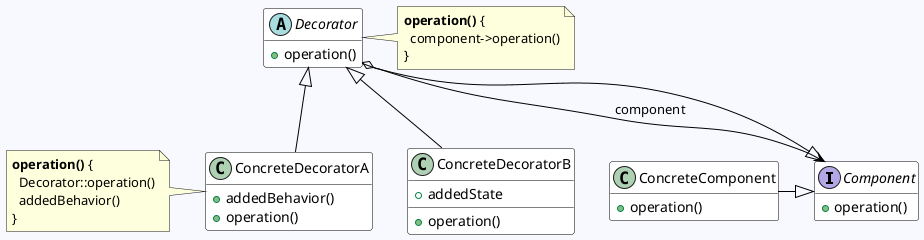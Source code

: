 @startuml
hide empty attributes
hide empty members
skinparam backgroundcolor GhostWhite
skinparam class {
 ArrowColor Black
 BackgroundColor White
 BorderColor Black
}

interface Component {
 +operation()
}

class ConcreteComponent {
 +operation()
}

together {
 abstract Decorator {
  +operation()
 }
 note right
   <b>operation()</b> {
     component->operation()
   }
 end note

 class ConcreteDecoratorA {
  +addedBehavior()
  +operation()
 }
 note left
   <b>operation()</b> {
     Decorator::operation()
     addedBehavior()
   }
 end note

 class ConcreteDecoratorB {
  +addedState
  +operation()
 }

}

Component <|-- Decorator
Component <|-left- ConcreteComponent
Decorator o--> Component : component
Decorator <|-- ConcreteDecoratorA
Decorator <|-- ConcreteDecoratorB
@enduml
